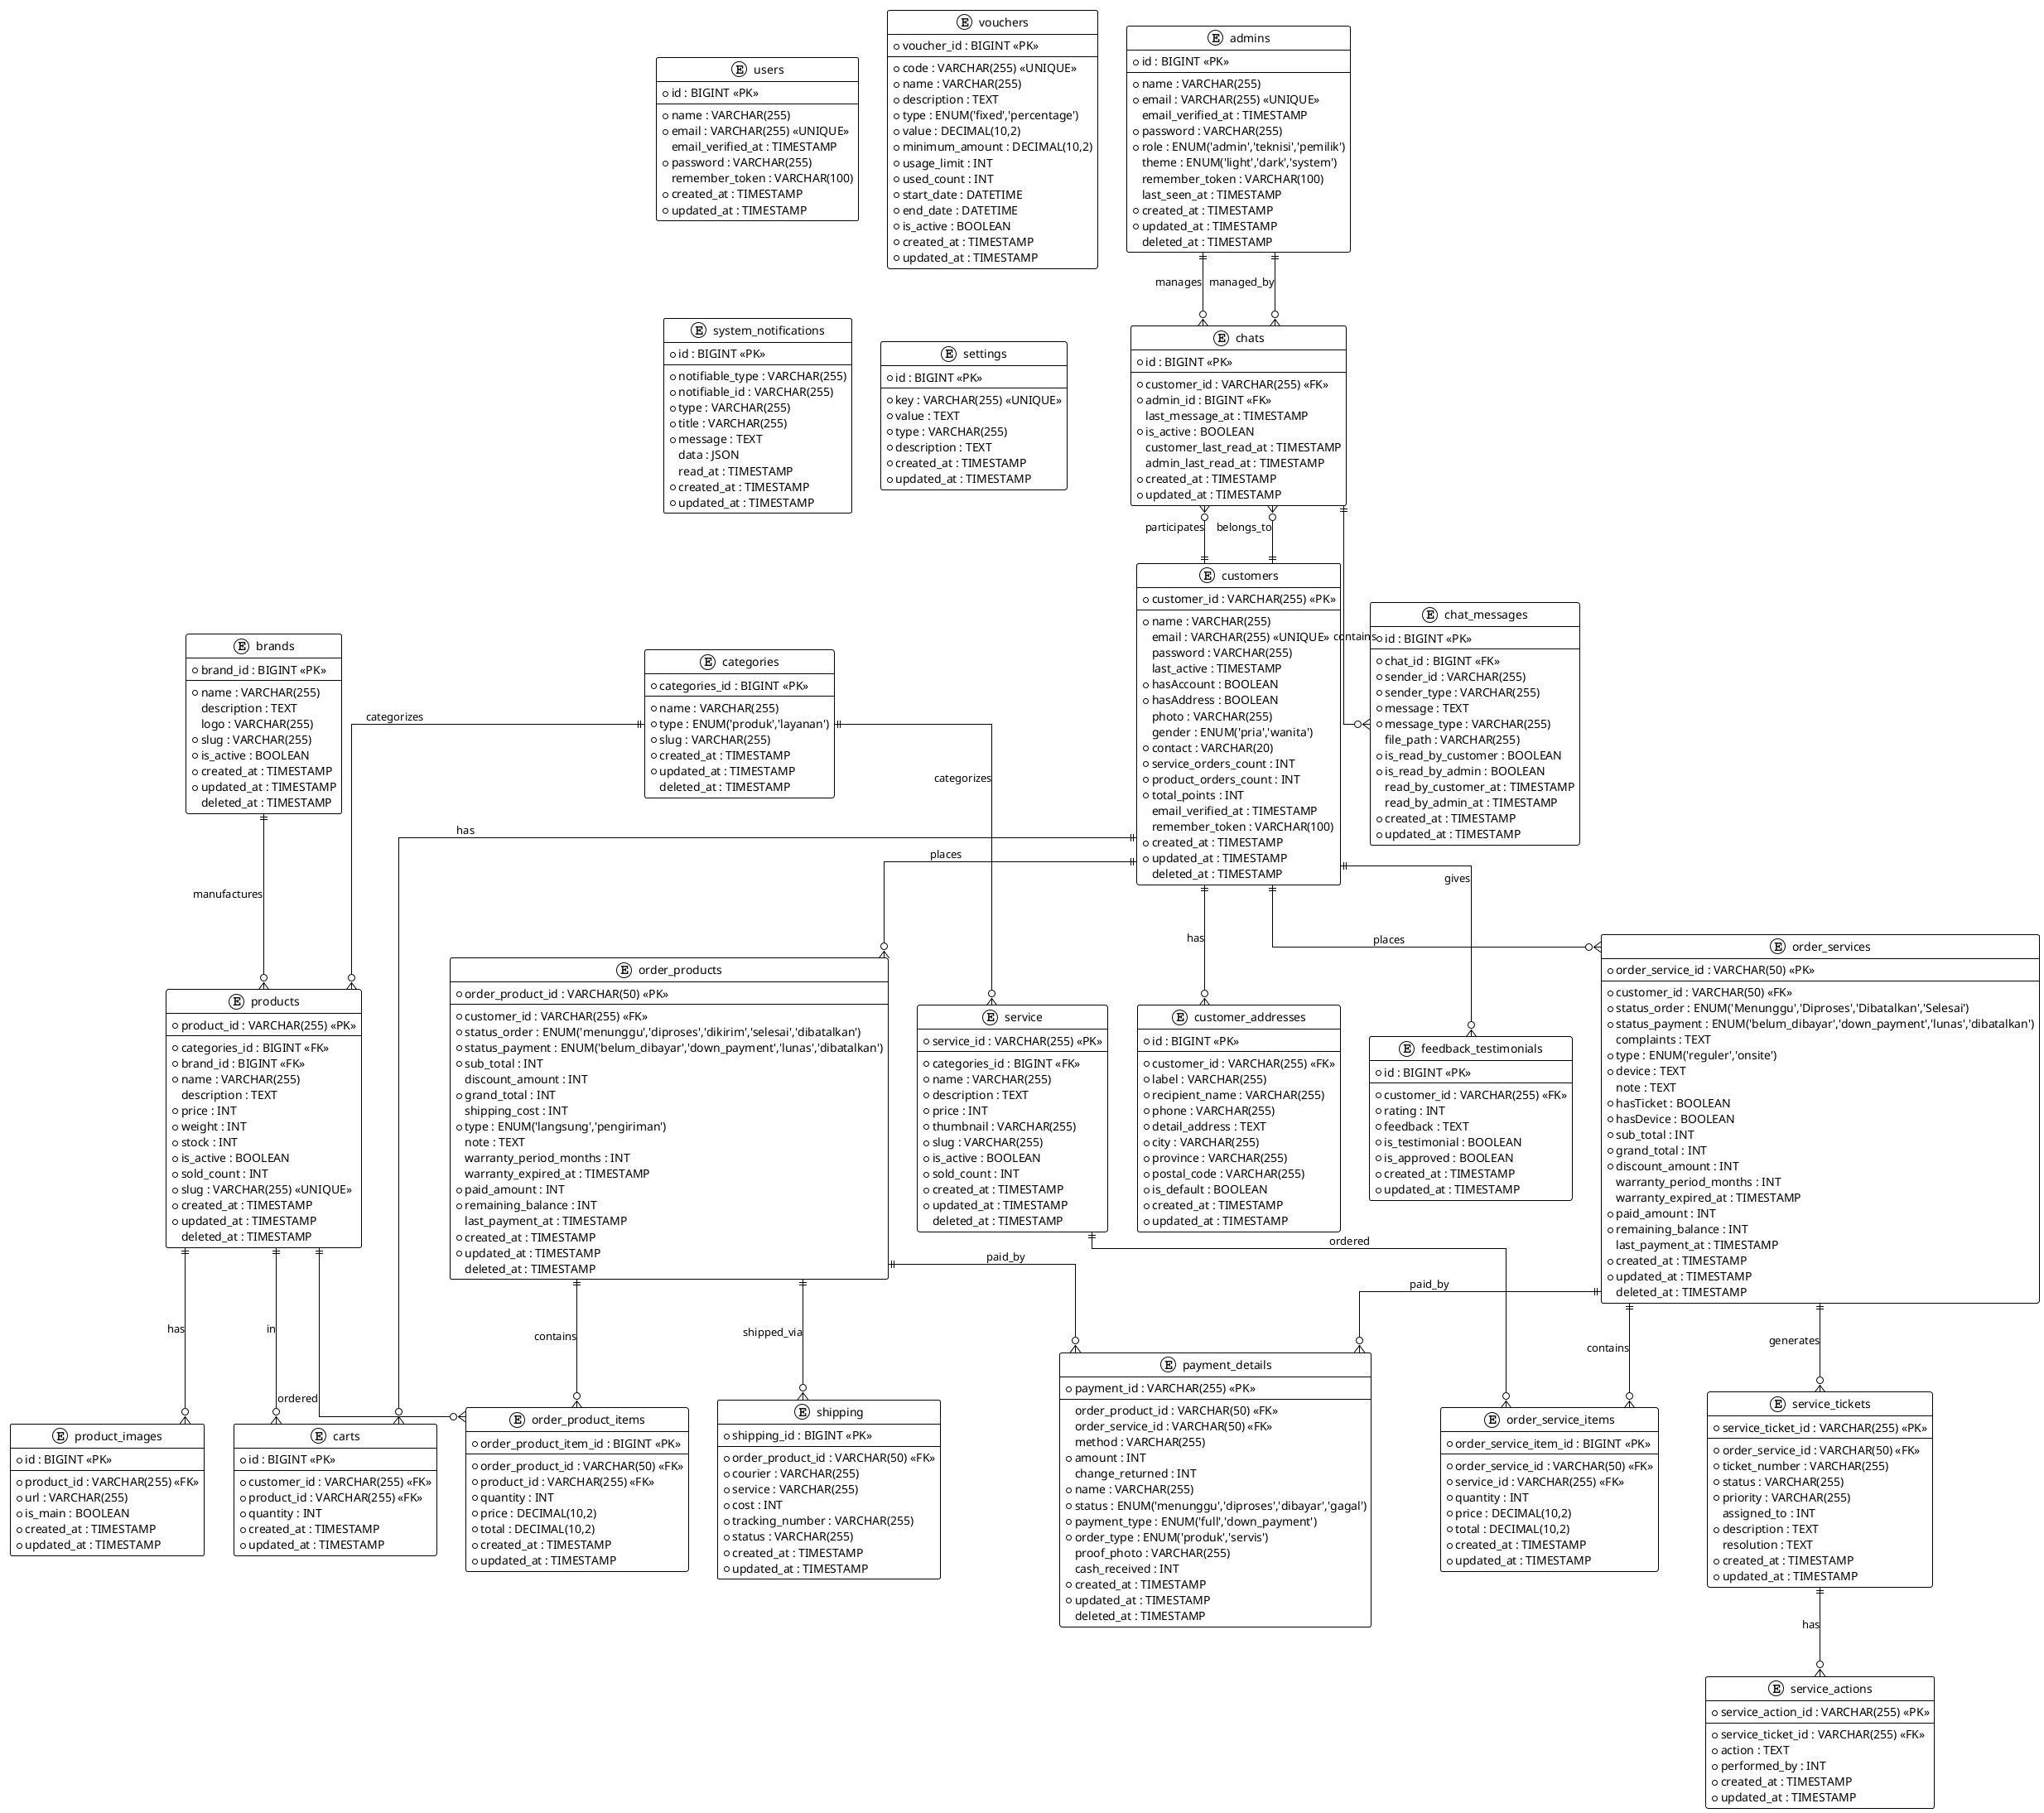 @startuml Laravel ERD - Entity Relationship Diagram

!theme plain
skinparam linetype ortho
skinparam packageStyle rectangle

' Authentication & User Management
entity "admins" {
  * id : BIGINT <<PK>>
  --
  * name : VARCHAR(255)
  * email : VARCHAR(255) <<UNIQUE>>
  email_verified_at : TIMESTAMP
  * password : VARCHAR(255)
  * role : ENUM('admin','teknisi','pemilik')
  theme : ENUM('light','dark','system')
  remember_token : VARCHAR(100)
  last_seen_at : TIMESTAMP
  * created_at : TIMESTAMP
  * updated_at : TIMESTAMP
  deleted_at : TIMESTAMP
}

entity "customers" {
  * customer_id : VARCHAR(255) <<PK>>
  --
  * name : VARCHAR(255)
  email : VARCHAR(255) <<UNIQUE>>
  password : VARCHAR(255)
  last_active : TIMESTAMP
  * hasAccount : BOOLEAN
  * hasAddress : BOOLEAN
  photo : VARCHAR(255)
  gender : ENUM('pria','wanita')
  * contact : VARCHAR(20)
  * service_orders_count : INT
  * product_orders_count : INT
  * total_points : INT
  email_verified_at : TIMESTAMP
  remember_token : VARCHAR(100)
  * created_at : TIMESTAMP
  * updated_at : TIMESTAMP
  deleted_at : TIMESTAMP
}

entity "users" {
  * id : BIGINT <<PK>>
  --
  * name : VARCHAR(255)
  * email : VARCHAR(255) <<UNIQUE>>
  email_verified_at : TIMESTAMP
  * password : VARCHAR(255)
  remember_token : VARCHAR(100)
  * created_at : TIMESTAMP
  * updated_at : TIMESTAMP
}

' Product Management
entity "categories" {
  * categories_id : BIGINT <<PK>>
  --
  * name : VARCHAR(255)
  * type : ENUM('produk','layanan')
  * slug : VARCHAR(255)
  * created_at : TIMESTAMP
  * updated_at : TIMESTAMP
  deleted_at : TIMESTAMP
}

entity "brands" {
  * brand_id : BIGINT <<PK>>
  --
  * name : VARCHAR(255)
  description : TEXT
  logo : VARCHAR(255)
  * slug : VARCHAR(255)
  * is_active : BOOLEAN
  * created_at : TIMESTAMP
  * updated_at : TIMESTAMP
  deleted_at : TIMESTAMP
}

entity "products" {
  * product_id : VARCHAR(255) <<PK>>
  --
  * categories_id : BIGINT <<FK>>
  * brand_id : BIGINT <<FK>>
  * name : VARCHAR(255)
  description : TEXT
  * price : INT
  * weight : INT
  * stock : INT
  * is_active : BOOLEAN
  * sold_count : INT
  * slug : VARCHAR(255) <<UNIQUE>>
  * created_at : TIMESTAMP
  * updated_at : TIMESTAMP
  deleted_at : TIMESTAMP
}

entity "product_images" {
  * id : BIGINT <<PK>>
  --
  * product_id : VARCHAR(255) <<FK>>
  * url : VARCHAR(255)
  * is_main : BOOLEAN
  * created_at : TIMESTAMP
  * updated_at : TIMESTAMP
}

entity "service" {
  * service_id : VARCHAR(255) <<PK>>
  --
  * categories_id : BIGINT <<FK>>
  * name : VARCHAR(255)
  * description : TEXT
  * price : INT
  * thumbnail : VARCHAR(255)
  * slug : VARCHAR(255)
  * is_active : BOOLEAN
  * sold_count : INT
  * created_at : TIMESTAMP
  * updated_at : TIMESTAMP
  deleted_at : TIMESTAMP
}

' Order Management
entity "order_products" {
  * order_product_id : VARCHAR(50) <<PK>>
  --
  * customer_id : VARCHAR(255) <<FK>>
  * status_order : ENUM('menunggu','diproses','dikirim','selesai','dibatalkan')
  * status_payment : ENUM('belum_dibayar','down_payment','lunas','dibatalkan')
  * sub_total : INT
  discount_amount : INT
  * grand_total : INT
  shipping_cost : INT
  * type : ENUM('langsung','pengiriman')
  note : TEXT
  warranty_period_months : INT
  warranty_expired_at : TIMESTAMP
  * paid_amount : INT
  * remaining_balance : INT
  last_payment_at : TIMESTAMP
  * created_at : TIMESTAMP
  * updated_at : TIMESTAMP
  deleted_at : TIMESTAMP
}

entity "order_product_items" {
  * order_product_item_id : BIGINT <<PK>>
  --
  * order_product_id : VARCHAR(50) <<FK>>
  * product_id : VARCHAR(255) <<FK>>
  * quantity : INT
  * price : DECIMAL(10,2)
  * total : DECIMAL(10,2)
  * created_at : TIMESTAMP
  * updated_at : TIMESTAMP
}

entity "order_services" {
  * order_service_id : VARCHAR(50) <<PK>>
  --
  * customer_id : VARCHAR(50) <<FK>>
  * status_order : ENUM('Menunggu','Diproses','Dibatalkan','Selesai')
  * status_payment : ENUM('belum_dibayar','down_payment','lunas','dibatalkan')
  complaints : TEXT
  * type : ENUM('reguler','onsite')
  * device : TEXT
  note : TEXT
  * hasTicket : BOOLEAN
  * hasDevice : BOOLEAN
  * sub_total : INT
  * grand_total : INT
  * discount_amount : INT
  warranty_period_months : INT
  warranty_expired_at : TIMESTAMP
  * paid_amount : INT
  * remaining_balance : INT
  last_payment_at : TIMESTAMP
  * created_at : TIMESTAMP
  * updated_at : TIMESTAMP
  deleted_at : TIMESTAMP
}

entity "order_service_items" {
  * order_service_item_id : BIGINT <<PK>>
  --
  * order_service_id : VARCHAR(50) <<FK>>
  * service_id : VARCHAR(255) <<FK>>
  * quantity : INT
  * price : DECIMAL(10,2)
  * total : DECIMAL(10,2)
  * created_at : TIMESTAMP
  * updated_at : TIMESTAMP
}

entity "payment_details" {
  * payment_id : VARCHAR(255) <<PK>>
  --
  order_product_id : VARCHAR(50) <<FK>>
  order_service_id : VARCHAR(50) <<FK>>
  method : VARCHAR(255)
  * amount : INT
  change_returned : INT
  * name : VARCHAR(255)
  * status : ENUM('menunggu','diproses','dibayar','gagal')
  * payment_type : ENUM('full','down_payment')
  * order_type : ENUM('produk','servis')
  proof_photo : VARCHAR(255)
  cash_received : INT
  * created_at : TIMESTAMP
  * updated_at : TIMESTAMP
  deleted_at : TIMESTAMP
}

' Service Management
entity "service_tickets" {
  * service_ticket_id : VARCHAR(255) <<PK>>
  --
  * order_service_id : VARCHAR(50) <<FK>>
  * ticket_number : VARCHAR(255)
  * status : VARCHAR(255)
  * priority : VARCHAR(255)
  assigned_to : INT
  * description : TEXT
  resolution : TEXT
  * created_at : TIMESTAMP
  * updated_at : TIMESTAMP
}

entity "service_actions" {
  * service_action_id : VARCHAR(255) <<PK>>
  --
  * service_ticket_id : VARCHAR(255) <<FK>>
  * action : TEXT
  * performed_by : INT
  * created_at : TIMESTAMP
  * updated_at : TIMESTAMP
}

' Chat System
entity "chats" {
  * id : BIGINT <<PK>>
  --
  * customer_id : VARCHAR(255) <<FK>>
  * admin_id : BIGINT <<FK>>
  last_message_at : TIMESTAMP
  * is_active : BOOLEAN
  customer_last_read_at : TIMESTAMP
  admin_last_read_at : TIMESTAMP
  * created_at : TIMESTAMP
  * updated_at : TIMESTAMP
}

entity "chat_messages" {
  * id : BIGINT <<PK>>
  --
  * chat_id : BIGINT <<FK>>
  * sender_id : VARCHAR(255)
  * sender_type : VARCHAR(255)
  * message : TEXT
  * message_type : VARCHAR(255)
  file_path : VARCHAR(255)
  * is_read_by_customer : BOOLEAN
  * is_read_by_admin : BOOLEAN
  read_by_customer_at : TIMESTAMP
  read_by_admin_at : TIMESTAMP
  * created_at : TIMESTAMP
  * updated_at : TIMESTAMP
}

' Supporting Tables
entity "carts" {
  * id : BIGINT <<PK>>
  --
  * customer_id : VARCHAR(255) <<FK>>
  * product_id : VARCHAR(255) <<FK>>
  * quantity : INT
  * created_at : TIMESTAMP
  * updated_at : TIMESTAMP
}

entity "customer_addresses" {
  * id : BIGINT <<PK>>
  --
  * customer_id : VARCHAR(255) <<FK>>
  * label : VARCHAR(255)
  * recipient_name : VARCHAR(255)
  * phone : VARCHAR(255)
  * detail_address : TEXT
  * city : VARCHAR(255)
  * province : VARCHAR(255)
  * postal_code : VARCHAR(255)
  * is_default : BOOLEAN
  * created_at : TIMESTAMP
  * updated_at : TIMESTAMP
}

entity "shipping" {
  * shipping_id : BIGINT <<PK>>
  --
  * order_product_id : VARCHAR(50) <<FK>>
  * courier : VARCHAR(255)
  * service : VARCHAR(255)
  * cost : INT
  * tracking_number : VARCHAR(255)
  * status : VARCHAR(255)
  * created_at : TIMESTAMP
  * updated_at : TIMESTAMP
}

entity "vouchers" {
  * voucher_id : BIGINT <<PK>>
  --
  * code : VARCHAR(255) <<UNIQUE>>
  * name : VARCHAR(255)
  * description : TEXT
  * type : ENUM('fixed','percentage')
  * value : DECIMAL(10,2)
  * minimum_amount : DECIMAL(10,2)
  * usage_limit : INT
  * used_count : INT
  * start_date : DATETIME
  * end_date : DATETIME
  * is_active : BOOLEAN
  * created_at : TIMESTAMP
  * updated_at : TIMESTAMP
}

entity "system_notifications" {
  * id : BIGINT <<PK>>
  --
  * notifiable_type : VARCHAR(255)
  * notifiable_id : VARCHAR(255)
  * type : VARCHAR(255)
  * title : VARCHAR(255)
  * message : TEXT
  data : JSON
  read_at : TIMESTAMP
  * created_at : TIMESTAMP
  * updated_at : TIMESTAMP
}

entity "feedback_testimonials" {
  * id : BIGINT <<PK>>
  --
  * customer_id : VARCHAR(255) <<FK>>
  * rating : INT
  * feedback : TEXT
  * is_testimonial : BOOLEAN
  * is_approved : BOOLEAN
  * created_at : TIMESTAMP
  * updated_at : TIMESTAMP
}

entity "settings" {
  * id : BIGINT <<PK>>
  --
  * key : VARCHAR(255) <<UNIQUE>>
  * value : TEXT
  * type : VARCHAR(255)
  * description : TEXT
  * created_at : TIMESTAMP
  * updated_at : TIMESTAMP
}

' Relationships
customers ||--o{ order_products : "places"
customers ||--o{ order_services : "places"
customers ||--o{ carts : "has"
customers ||--o{ customer_addresses : "has"
customers ||--o{ chats : "participates"
customers ||--o{ feedback_testimonials : "gives"

admins ||--o{ chats : "manages"

categories ||--o{ products : "categorizes"
categories ||--o{ service : "categorizes"

brands ||--o{ products : "manufactures"

products ||--o{ product_images : "has"
products ||--o{ carts : "in"
products ||--o{ order_product_items : "ordered"

service ||--o{ order_service_items : "ordered"

order_products ||--o{ order_product_items : "contains"
order_products ||--o{ payment_details : "paid_by"
order_products ||--o{ shipping : "shipped_via"

order_services ||--o{ order_service_items : "contains"
order_services ||--o{ payment_details : "paid_by"
order_services ||--o{ service_tickets : "generates"

service_tickets ||--o{ service_actions : "has"

chats ||--o{ chat_messages : "contains"
chats }o--|| customers : "belongs_to"
chats }o--|| admins : "managed_by"

@enduml
